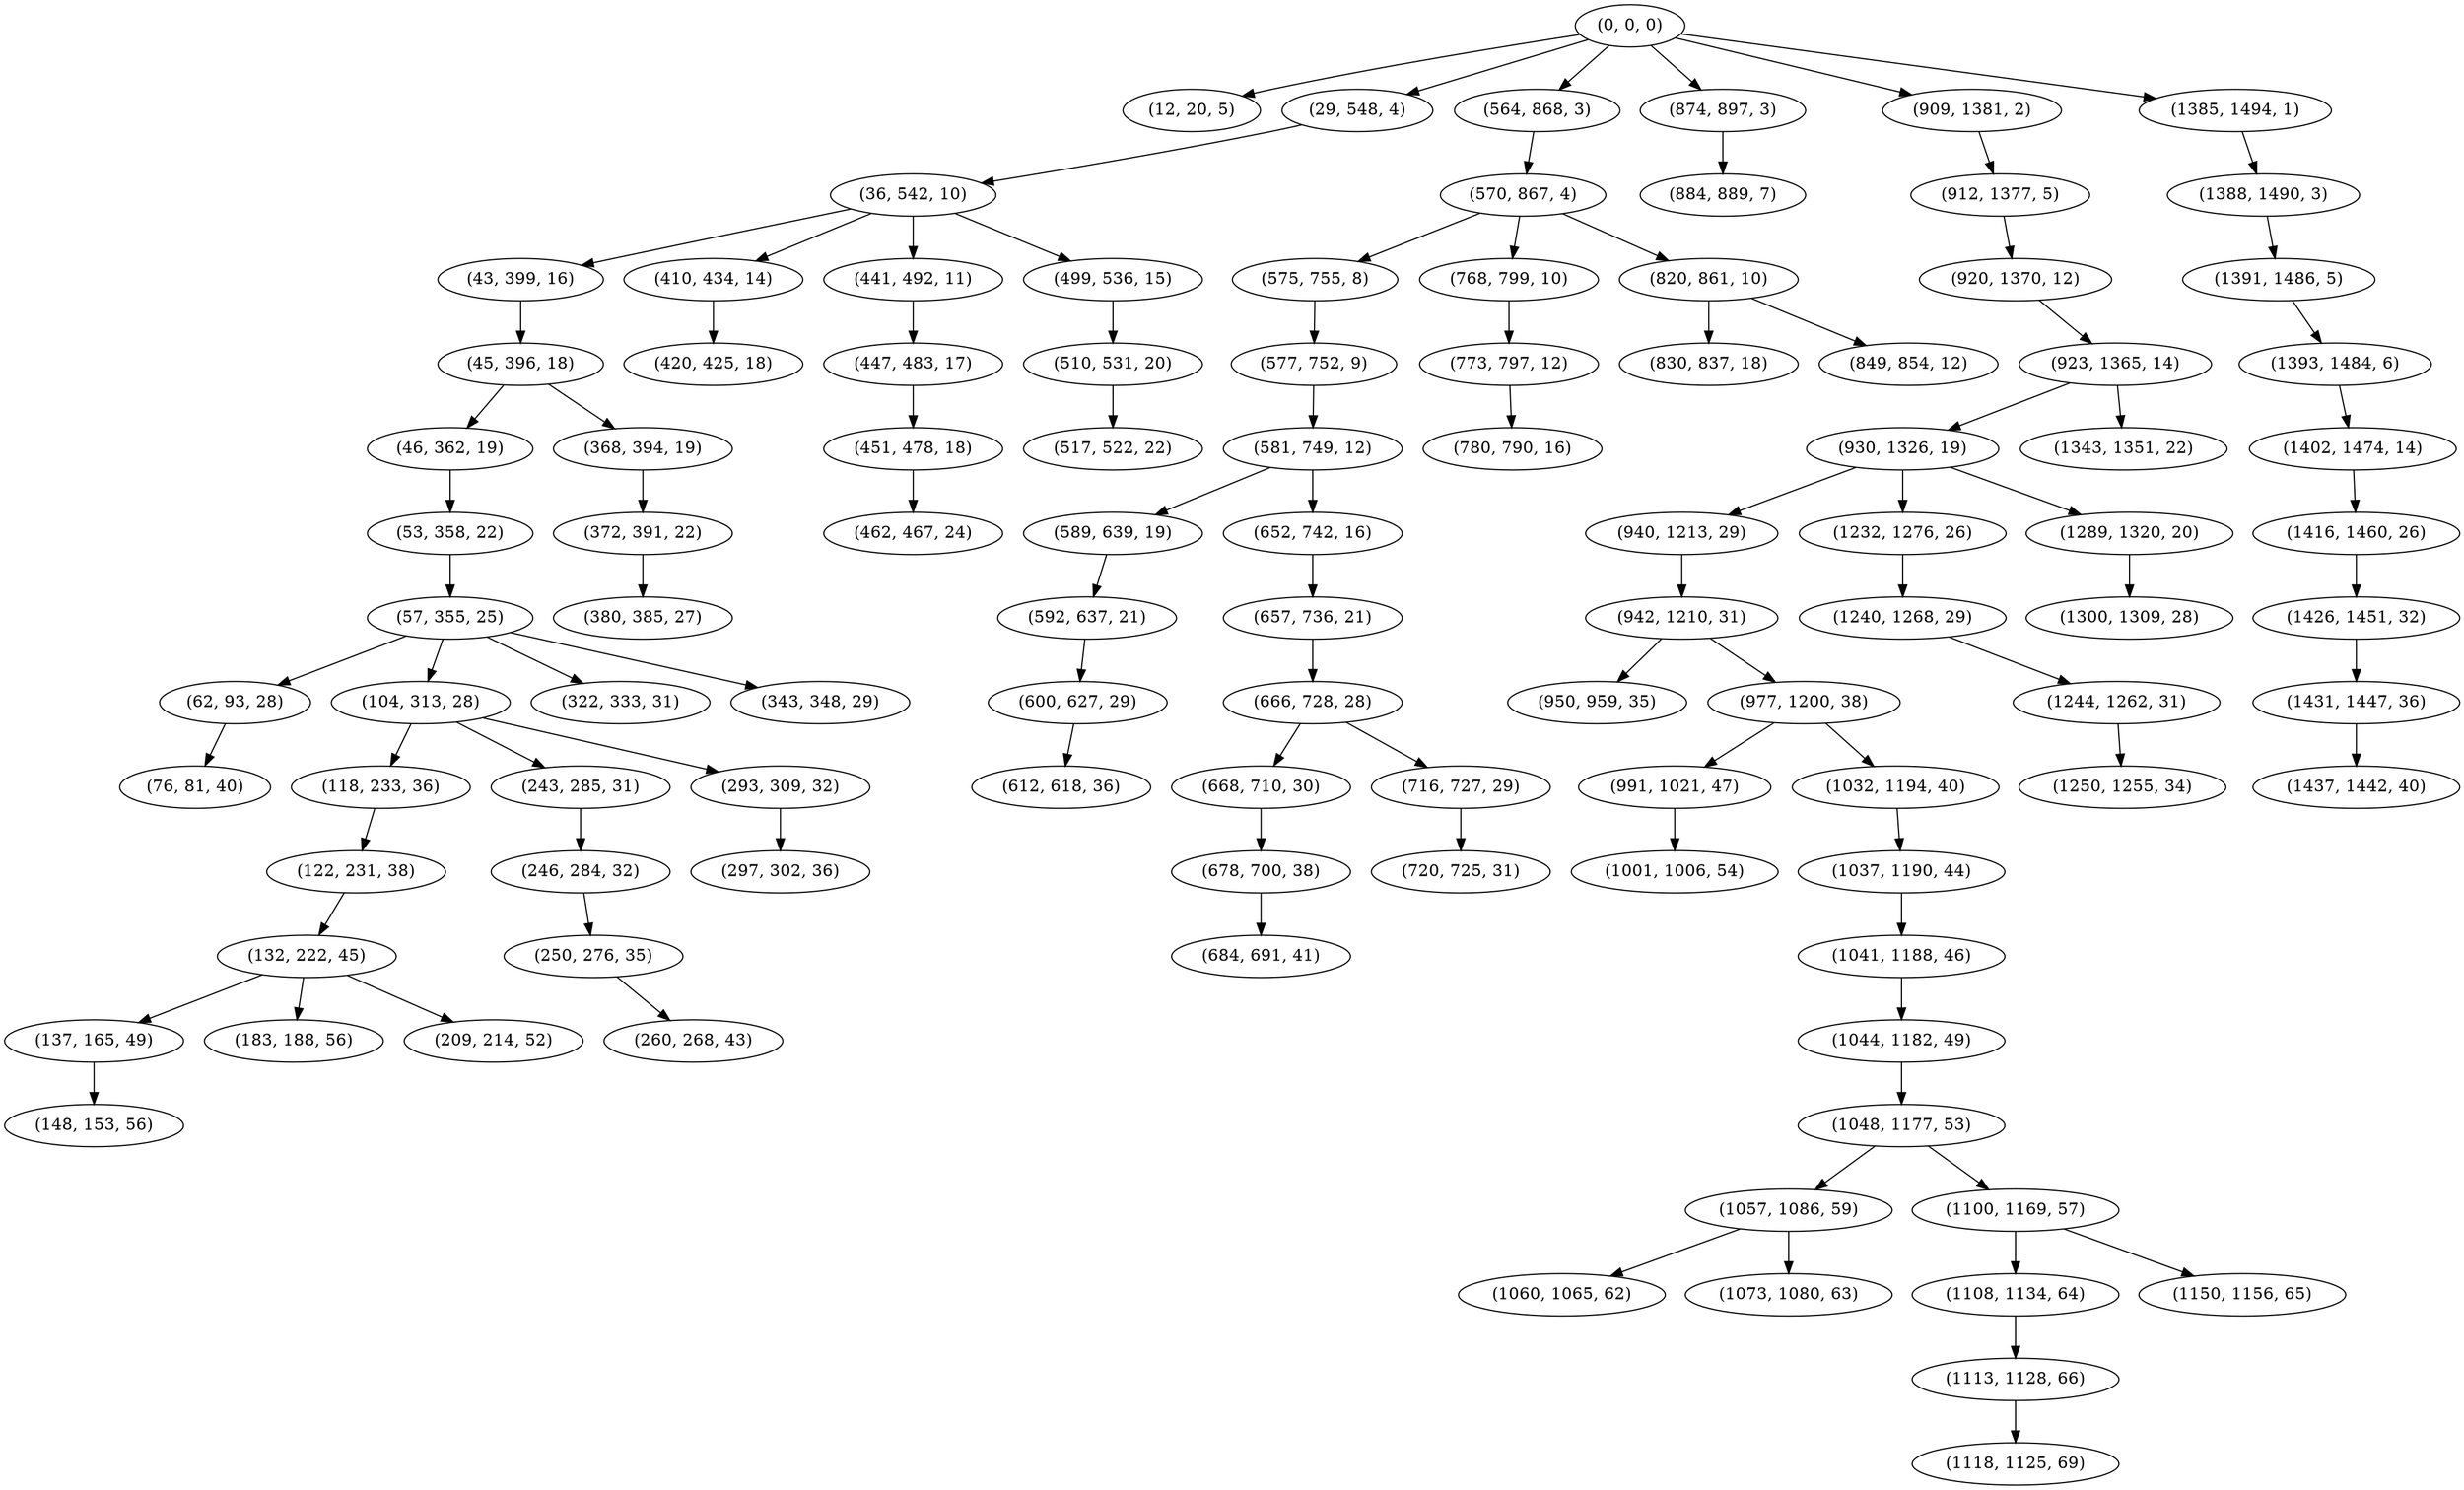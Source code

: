 digraph tree {
    "(0, 0, 0)";
    "(12, 20, 5)";
    "(29, 548, 4)";
    "(36, 542, 10)";
    "(43, 399, 16)";
    "(45, 396, 18)";
    "(46, 362, 19)";
    "(53, 358, 22)";
    "(57, 355, 25)";
    "(62, 93, 28)";
    "(76, 81, 40)";
    "(104, 313, 28)";
    "(118, 233, 36)";
    "(122, 231, 38)";
    "(132, 222, 45)";
    "(137, 165, 49)";
    "(148, 153, 56)";
    "(183, 188, 56)";
    "(209, 214, 52)";
    "(243, 285, 31)";
    "(246, 284, 32)";
    "(250, 276, 35)";
    "(260, 268, 43)";
    "(293, 309, 32)";
    "(297, 302, 36)";
    "(322, 333, 31)";
    "(343, 348, 29)";
    "(368, 394, 19)";
    "(372, 391, 22)";
    "(380, 385, 27)";
    "(410, 434, 14)";
    "(420, 425, 18)";
    "(441, 492, 11)";
    "(447, 483, 17)";
    "(451, 478, 18)";
    "(462, 467, 24)";
    "(499, 536, 15)";
    "(510, 531, 20)";
    "(517, 522, 22)";
    "(564, 868, 3)";
    "(570, 867, 4)";
    "(575, 755, 8)";
    "(577, 752, 9)";
    "(581, 749, 12)";
    "(589, 639, 19)";
    "(592, 637, 21)";
    "(600, 627, 29)";
    "(612, 618, 36)";
    "(652, 742, 16)";
    "(657, 736, 21)";
    "(666, 728, 28)";
    "(668, 710, 30)";
    "(678, 700, 38)";
    "(684, 691, 41)";
    "(716, 727, 29)";
    "(720, 725, 31)";
    "(768, 799, 10)";
    "(773, 797, 12)";
    "(780, 790, 16)";
    "(820, 861, 10)";
    "(830, 837, 18)";
    "(849, 854, 12)";
    "(874, 897, 3)";
    "(884, 889, 7)";
    "(909, 1381, 2)";
    "(912, 1377, 5)";
    "(920, 1370, 12)";
    "(923, 1365, 14)";
    "(930, 1326, 19)";
    "(940, 1213, 29)";
    "(942, 1210, 31)";
    "(950, 959, 35)";
    "(977, 1200, 38)";
    "(991, 1021, 47)";
    "(1001, 1006, 54)";
    "(1032, 1194, 40)";
    "(1037, 1190, 44)";
    "(1041, 1188, 46)";
    "(1044, 1182, 49)";
    "(1048, 1177, 53)";
    "(1057, 1086, 59)";
    "(1060, 1065, 62)";
    "(1073, 1080, 63)";
    "(1100, 1169, 57)";
    "(1108, 1134, 64)";
    "(1113, 1128, 66)";
    "(1118, 1125, 69)";
    "(1150, 1156, 65)";
    "(1232, 1276, 26)";
    "(1240, 1268, 29)";
    "(1244, 1262, 31)";
    "(1250, 1255, 34)";
    "(1289, 1320, 20)";
    "(1300, 1309, 28)";
    "(1343, 1351, 22)";
    "(1385, 1494, 1)";
    "(1388, 1490, 3)";
    "(1391, 1486, 5)";
    "(1393, 1484, 6)";
    "(1402, 1474, 14)";
    "(1416, 1460, 26)";
    "(1426, 1451, 32)";
    "(1431, 1447, 36)";
    "(1437, 1442, 40)";
    "(0, 0, 0)" -> "(12, 20, 5)";
    "(0, 0, 0)" -> "(29, 548, 4)";
    "(0, 0, 0)" -> "(564, 868, 3)";
    "(0, 0, 0)" -> "(874, 897, 3)";
    "(0, 0, 0)" -> "(909, 1381, 2)";
    "(0, 0, 0)" -> "(1385, 1494, 1)";
    "(29, 548, 4)" -> "(36, 542, 10)";
    "(36, 542, 10)" -> "(43, 399, 16)";
    "(36, 542, 10)" -> "(410, 434, 14)";
    "(36, 542, 10)" -> "(441, 492, 11)";
    "(36, 542, 10)" -> "(499, 536, 15)";
    "(43, 399, 16)" -> "(45, 396, 18)";
    "(45, 396, 18)" -> "(46, 362, 19)";
    "(45, 396, 18)" -> "(368, 394, 19)";
    "(46, 362, 19)" -> "(53, 358, 22)";
    "(53, 358, 22)" -> "(57, 355, 25)";
    "(57, 355, 25)" -> "(62, 93, 28)";
    "(57, 355, 25)" -> "(104, 313, 28)";
    "(57, 355, 25)" -> "(322, 333, 31)";
    "(57, 355, 25)" -> "(343, 348, 29)";
    "(62, 93, 28)" -> "(76, 81, 40)";
    "(104, 313, 28)" -> "(118, 233, 36)";
    "(104, 313, 28)" -> "(243, 285, 31)";
    "(104, 313, 28)" -> "(293, 309, 32)";
    "(118, 233, 36)" -> "(122, 231, 38)";
    "(122, 231, 38)" -> "(132, 222, 45)";
    "(132, 222, 45)" -> "(137, 165, 49)";
    "(132, 222, 45)" -> "(183, 188, 56)";
    "(132, 222, 45)" -> "(209, 214, 52)";
    "(137, 165, 49)" -> "(148, 153, 56)";
    "(243, 285, 31)" -> "(246, 284, 32)";
    "(246, 284, 32)" -> "(250, 276, 35)";
    "(250, 276, 35)" -> "(260, 268, 43)";
    "(293, 309, 32)" -> "(297, 302, 36)";
    "(368, 394, 19)" -> "(372, 391, 22)";
    "(372, 391, 22)" -> "(380, 385, 27)";
    "(410, 434, 14)" -> "(420, 425, 18)";
    "(441, 492, 11)" -> "(447, 483, 17)";
    "(447, 483, 17)" -> "(451, 478, 18)";
    "(451, 478, 18)" -> "(462, 467, 24)";
    "(499, 536, 15)" -> "(510, 531, 20)";
    "(510, 531, 20)" -> "(517, 522, 22)";
    "(564, 868, 3)" -> "(570, 867, 4)";
    "(570, 867, 4)" -> "(575, 755, 8)";
    "(570, 867, 4)" -> "(768, 799, 10)";
    "(570, 867, 4)" -> "(820, 861, 10)";
    "(575, 755, 8)" -> "(577, 752, 9)";
    "(577, 752, 9)" -> "(581, 749, 12)";
    "(581, 749, 12)" -> "(589, 639, 19)";
    "(581, 749, 12)" -> "(652, 742, 16)";
    "(589, 639, 19)" -> "(592, 637, 21)";
    "(592, 637, 21)" -> "(600, 627, 29)";
    "(600, 627, 29)" -> "(612, 618, 36)";
    "(652, 742, 16)" -> "(657, 736, 21)";
    "(657, 736, 21)" -> "(666, 728, 28)";
    "(666, 728, 28)" -> "(668, 710, 30)";
    "(666, 728, 28)" -> "(716, 727, 29)";
    "(668, 710, 30)" -> "(678, 700, 38)";
    "(678, 700, 38)" -> "(684, 691, 41)";
    "(716, 727, 29)" -> "(720, 725, 31)";
    "(768, 799, 10)" -> "(773, 797, 12)";
    "(773, 797, 12)" -> "(780, 790, 16)";
    "(820, 861, 10)" -> "(830, 837, 18)";
    "(820, 861, 10)" -> "(849, 854, 12)";
    "(874, 897, 3)" -> "(884, 889, 7)";
    "(909, 1381, 2)" -> "(912, 1377, 5)";
    "(912, 1377, 5)" -> "(920, 1370, 12)";
    "(920, 1370, 12)" -> "(923, 1365, 14)";
    "(923, 1365, 14)" -> "(930, 1326, 19)";
    "(923, 1365, 14)" -> "(1343, 1351, 22)";
    "(930, 1326, 19)" -> "(940, 1213, 29)";
    "(930, 1326, 19)" -> "(1232, 1276, 26)";
    "(930, 1326, 19)" -> "(1289, 1320, 20)";
    "(940, 1213, 29)" -> "(942, 1210, 31)";
    "(942, 1210, 31)" -> "(950, 959, 35)";
    "(942, 1210, 31)" -> "(977, 1200, 38)";
    "(977, 1200, 38)" -> "(991, 1021, 47)";
    "(977, 1200, 38)" -> "(1032, 1194, 40)";
    "(991, 1021, 47)" -> "(1001, 1006, 54)";
    "(1032, 1194, 40)" -> "(1037, 1190, 44)";
    "(1037, 1190, 44)" -> "(1041, 1188, 46)";
    "(1041, 1188, 46)" -> "(1044, 1182, 49)";
    "(1044, 1182, 49)" -> "(1048, 1177, 53)";
    "(1048, 1177, 53)" -> "(1057, 1086, 59)";
    "(1048, 1177, 53)" -> "(1100, 1169, 57)";
    "(1057, 1086, 59)" -> "(1060, 1065, 62)";
    "(1057, 1086, 59)" -> "(1073, 1080, 63)";
    "(1100, 1169, 57)" -> "(1108, 1134, 64)";
    "(1100, 1169, 57)" -> "(1150, 1156, 65)";
    "(1108, 1134, 64)" -> "(1113, 1128, 66)";
    "(1113, 1128, 66)" -> "(1118, 1125, 69)";
    "(1232, 1276, 26)" -> "(1240, 1268, 29)";
    "(1240, 1268, 29)" -> "(1244, 1262, 31)";
    "(1244, 1262, 31)" -> "(1250, 1255, 34)";
    "(1289, 1320, 20)" -> "(1300, 1309, 28)";
    "(1385, 1494, 1)" -> "(1388, 1490, 3)";
    "(1388, 1490, 3)" -> "(1391, 1486, 5)";
    "(1391, 1486, 5)" -> "(1393, 1484, 6)";
    "(1393, 1484, 6)" -> "(1402, 1474, 14)";
    "(1402, 1474, 14)" -> "(1416, 1460, 26)";
    "(1416, 1460, 26)" -> "(1426, 1451, 32)";
    "(1426, 1451, 32)" -> "(1431, 1447, 36)";
    "(1431, 1447, 36)" -> "(1437, 1442, 40)";
}
